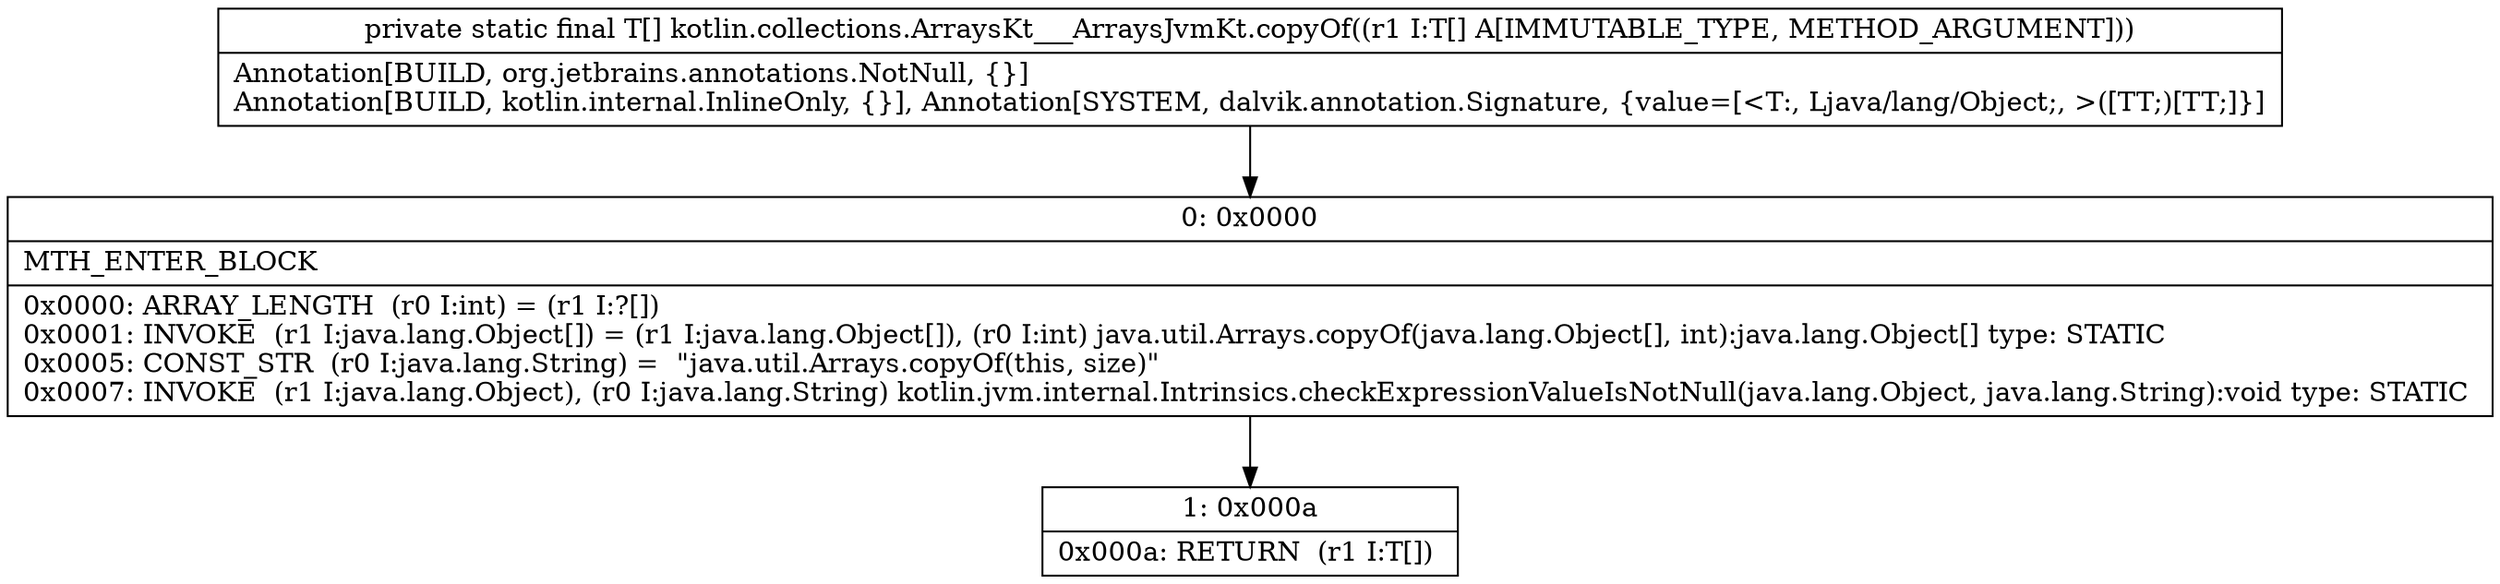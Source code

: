 digraph "CFG forkotlin.collections.ArraysKt___ArraysJvmKt.copyOf([Ljava\/lang\/Object;)[Ljava\/lang\/Object;" {
Node_0 [shape=record,label="{0\:\ 0x0000|MTH_ENTER_BLOCK\l|0x0000: ARRAY_LENGTH  (r0 I:int) = (r1 I:?[]) \l0x0001: INVOKE  (r1 I:java.lang.Object[]) = (r1 I:java.lang.Object[]), (r0 I:int) java.util.Arrays.copyOf(java.lang.Object[], int):java.lang.Object[] type: STATIC \l0x0005: CONST_STR  (r0 I:java.lang.String) =  \"java.util.Arrays.copyOf(this, size)\" \l0x0007: INVOKE  (r1 I:java.lang.Object), (r0 I:java.lang.String) kotlin.jvm.internal.Intrinsics.checkExpressionValueIsNotNull(java.lang.Object, java.lang.String):void type: STATIC \l}"];
Node_1 [shape=record,label="{1\:\ 0x000a|0x000a: RETURN  (r1 I:T[]) \l}"];
MethodNode[shape=record,label="{private static final T[] kotlin.collections.ArraysKt___ArraysJvmKt.copyOf((r1 I:T[] A[IMMUTABLE_TYPE, METHOD_ARGUMENT]))  | Annotation[BUILD, org.jetbrains.annotations.NotNull, \{\}]\lAnnotation[BUILD, kotlin.internal.InlineOnly, \{\}], Annotation[SYSTEM, dalvik.annotation.Signature, \{value=[\<T:, Ljava\/lang\/Object;, \>([TT;)[TT;]\}]\l}"];
MethodNode -> Node_0;
Node_0 -> Node_1;
}

